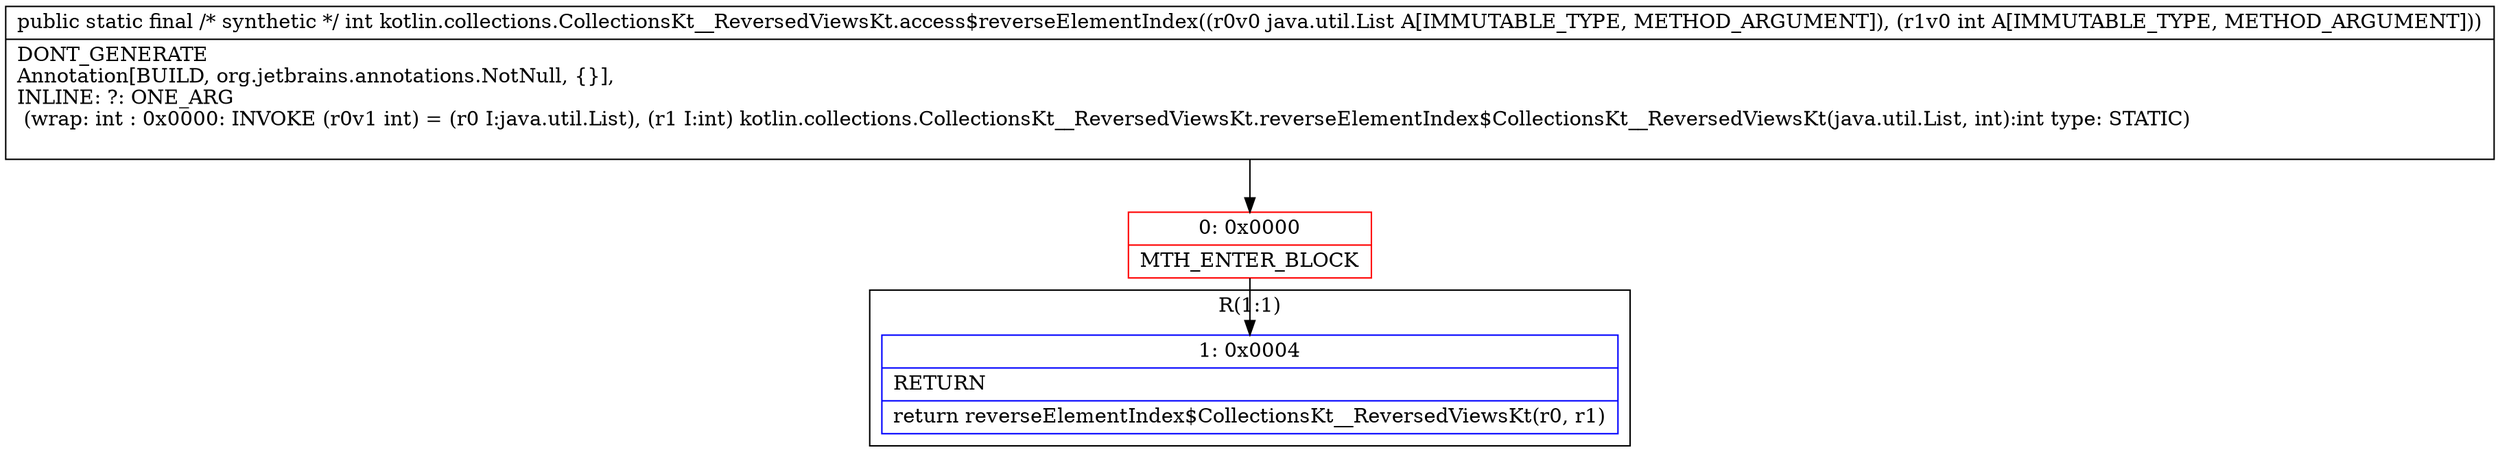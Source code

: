 digraph "CFG forkotlin.collections.CollectionsKt__ReversedViewsKt.access$reverseElementIndex(Ljava\/util\/List;I)I" {
subgraph cluster_Region_556982772 {
label = "R(1:1)";
node [shape=record,color=blue];
Node_1 [shape=record,label="{1\:\ 0x0004|RETURN\l|return reverseElementIndex$CollectionsKt__ReversedViewsKt(r0, r1)\l}"];
}
Node_0 [shape=record,color=red,label="{0\:\ 0x0000|MTH_ENTER_BLOCK\l}"];
MethodNode[shape=record,label="{public static final \/* synthetic *\/ int kotlin.collections.CollectionsKt__ReversedViewsKt.access$reverseElementIndex((r0v0 java.util.List A[IMMUTABLE_TYPE, METHOD_ARGUMENT]), (r1v0 int A[IMMUTABLE_TYPE, METHOD_ARGUMENT]))  | DONT_GENERATE\lAnnotation[BUILD, org.jetbrains.annotations.NotNull, \{\}], \lINLINE: ?: ONE_ARG  \l  (wrap: int : 0x0000: INVOKE  (r0v1 int) = (r0 I:java.util.List), (r1 I:int) kotlin.collections.CollectionsKt__ReversedViewsKt.reverseElementIndex$CollectionsKt__ReversedViewsKt(java.util.List, int):int type: STATIC)\l\l}"];
MethodNode -> Node_0;
Node_0 -> Node_1;
}

